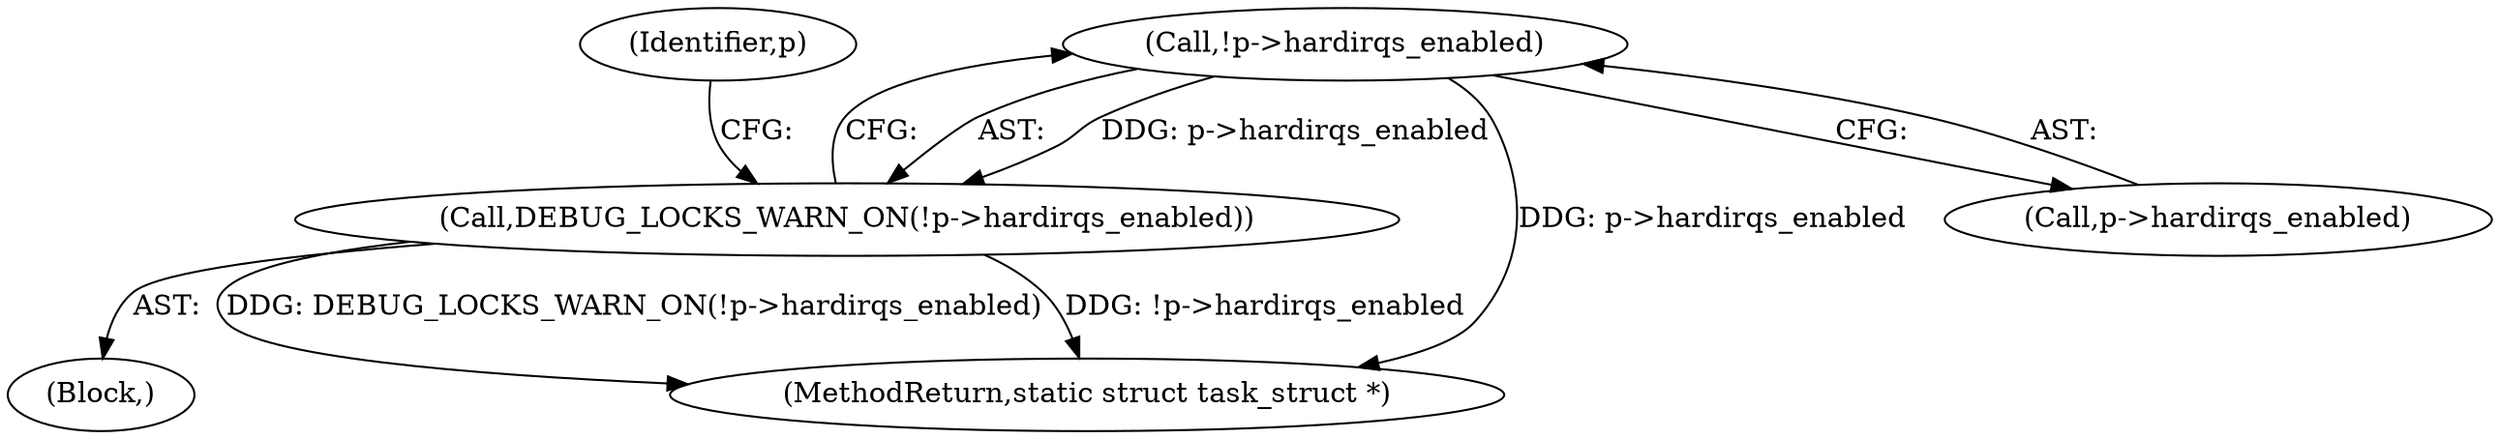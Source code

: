 digraph "0_linux_b69f2292063d2caf37ca9aec7d63ded203701bf3_1@pointer" {
"1000217" [label="(Call,!p->hardirqs_enabled)"];
"1000216" [label="(Call,DEBUG_LOCKS_WARN_ON(!p->hardirqs_enabled))"];
"1000217" [label="(Call,!p->hardirqs_enabled)"];
"1000130" [label="(Block,)"];
"1000218" [label="(Call,p->hardirqs_enabled)"];
"1000224" [label="(Identifier,p)"];
"1001151" [label="(MethodReturn,static struct task_struct *)"];
"1000216" [label="(Call,DEBUG_LOCKS_WARN_ON(!p->hardirqs_enabled))"];
"1000217" -> "1000216"  [label="AST: "];
"1000217" -> "1000218"  [label="CFG: "];
"1000218" -> "1000217"  [label="AST: "];
"1000216" -> "1000217"  [label="CFG: "];
"1000217" -> "1001151"  [label="DDG: p->hardirqs_enabled"];
"1000217" -> "1000216"  [label="DDG: p->hardirqs_enabled"];
"1000216" -> "1000130"  [label="AST: "];
"1000224" -> "1000216"  [label="CFG: "];
"1000216" -> "1001151"  [label="DDG: DEBUG_LOCKS_WARN_ON(!p->hardirqs_enabled)"];
"1000216" -> "1001151"  [label="DDG: !p->hardirqs_enabled"];
}
